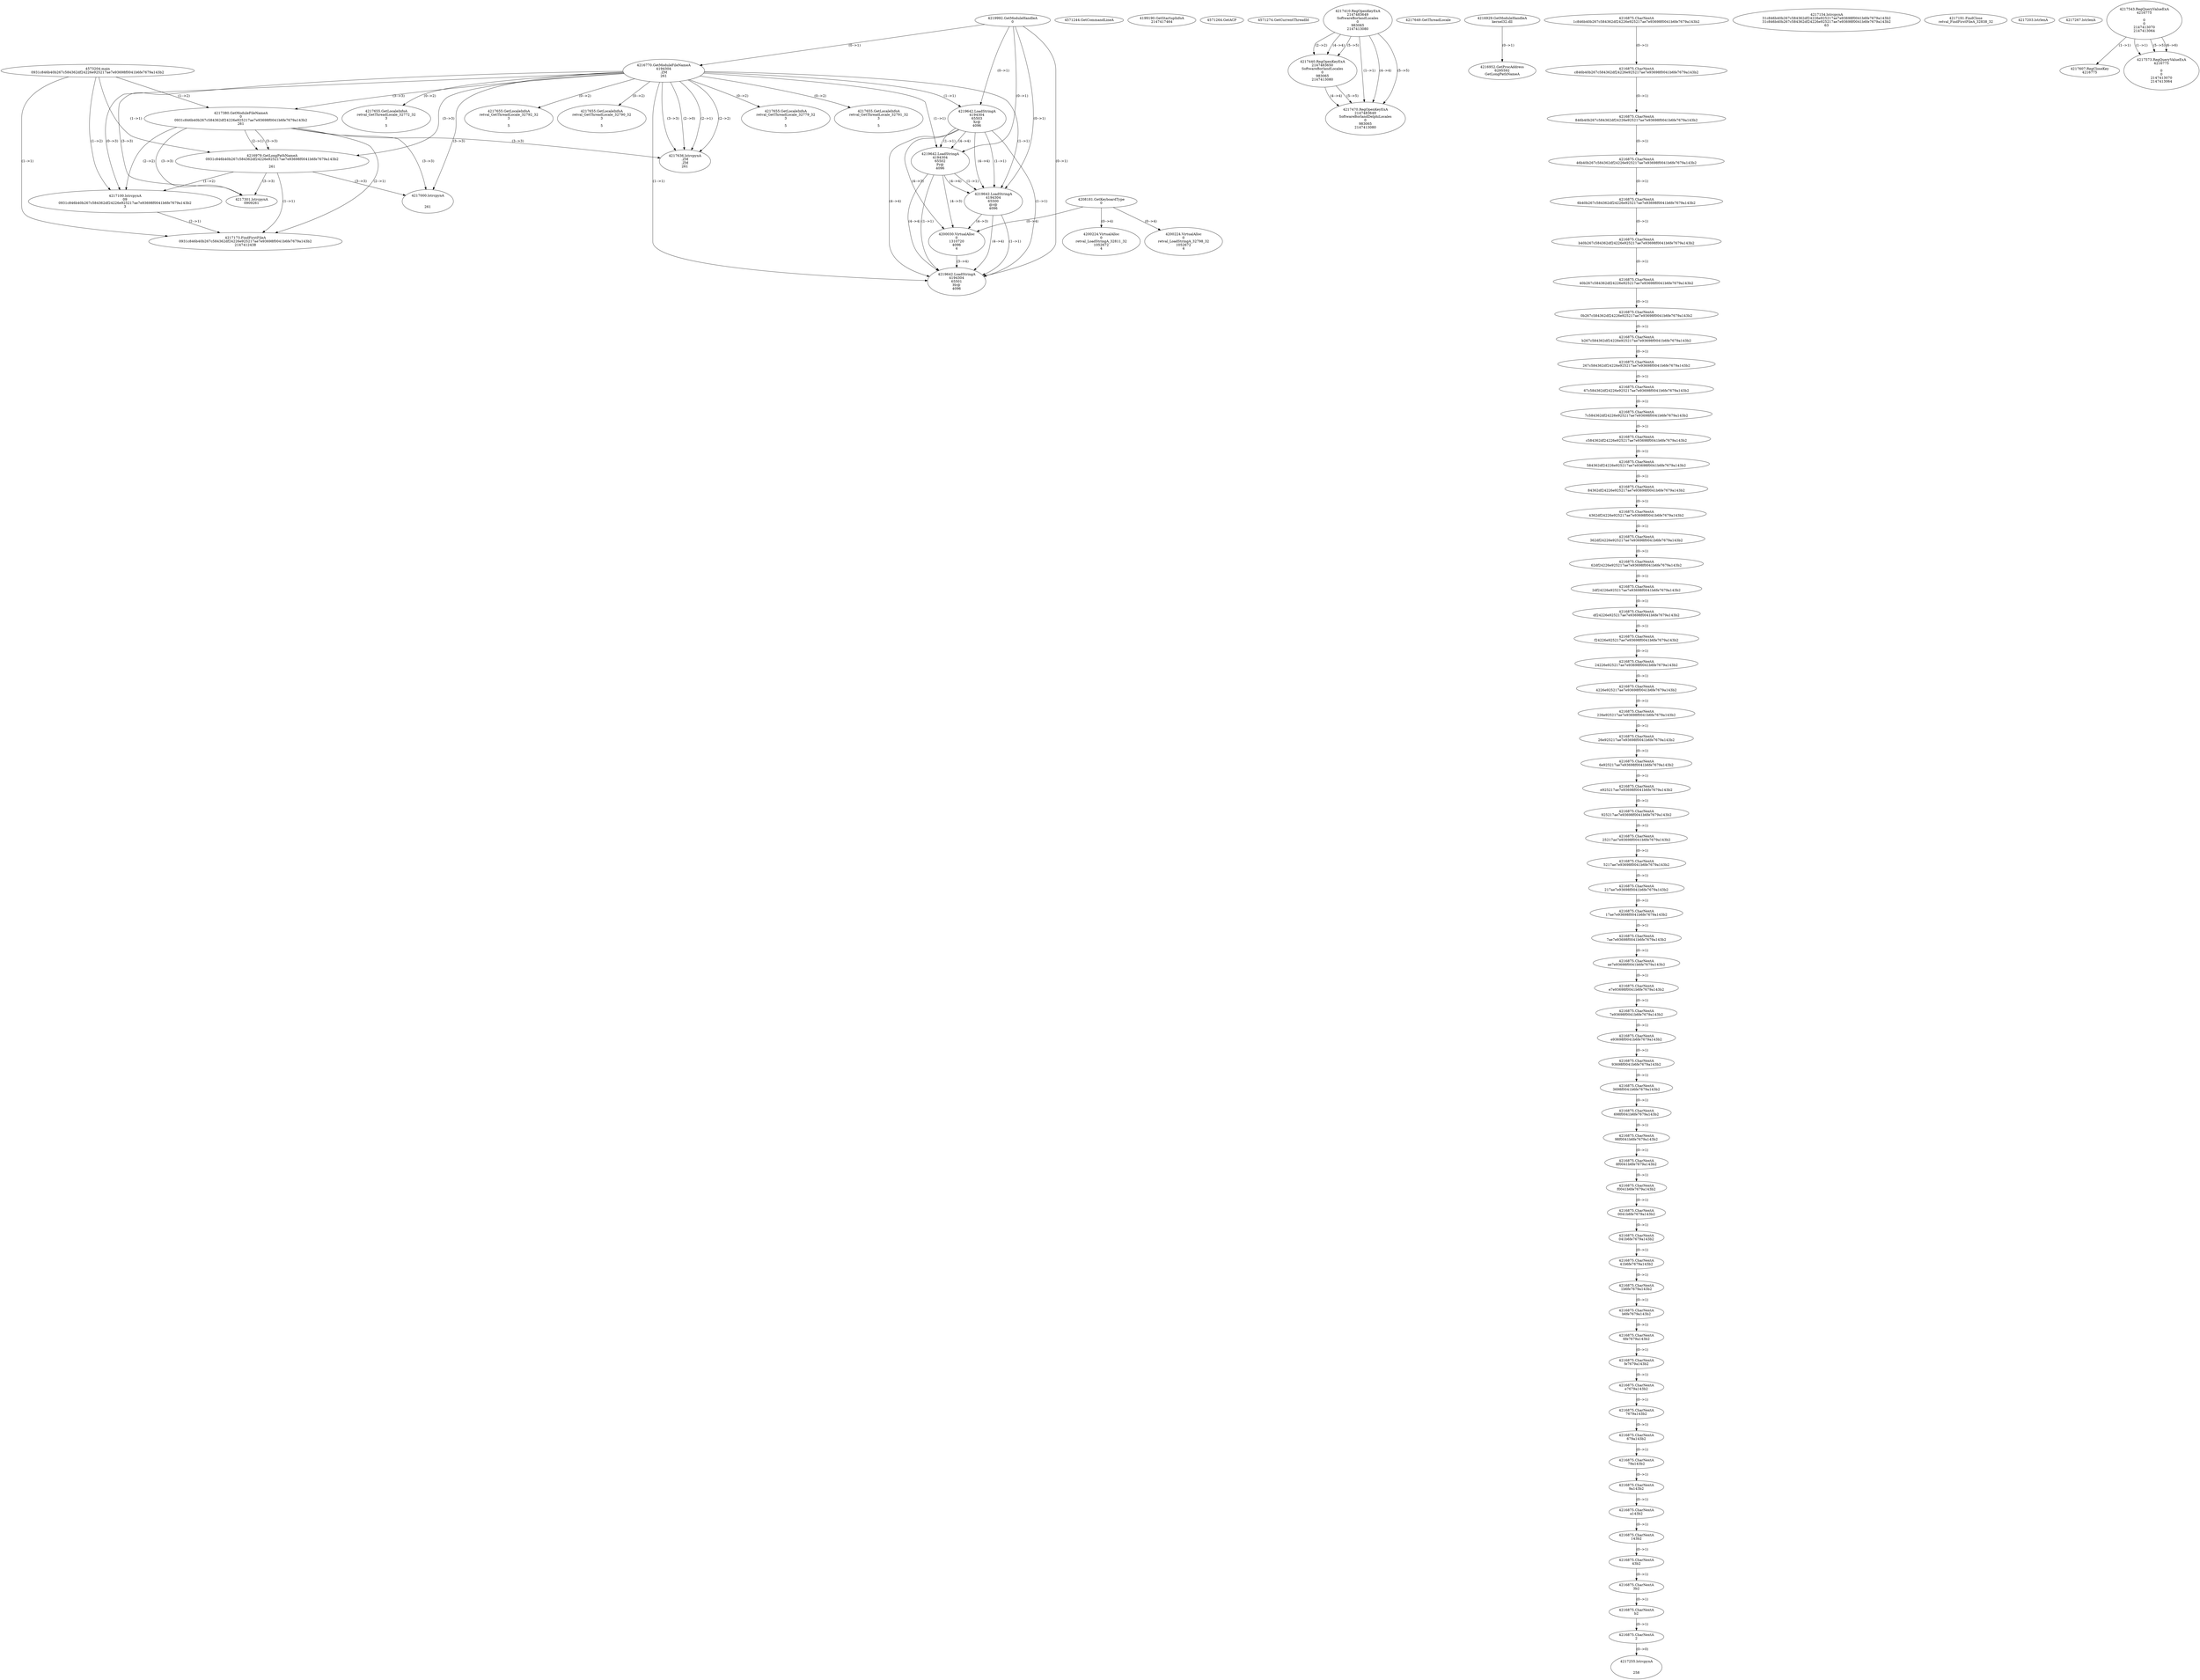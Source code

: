 // Global SCDG with merge call
digraph {
	0 [label="4573204.main
0931c846b40b267c584362df24226e925217ae7e93698f0041b6fe7679a143b2"]
	1 [label="4219992.GetModuleHandleA
0"]
	2 [label="4208181.GetKeyboardType
0"]
	3 [label="4571244.GetCommandLineA
"]
	4 [label="4199190.GetStartupInfoA
2147417464"]
	5 [label="4571264.GetACP
"]
	6 [label="4571274.GetCurrentThreadId
"]
	7 [label="4216770.GetModuleFileNameA
4194304
.ZM
261"]
	1 -> 7 [label="(0-->1)"]
	8 [label="4217380.GetModuleFileNameA
0
0931c846b40b267c584362df24226e925217ae7e93698f0041b6fe7679a143b2
261"]
	0 -> 8 [label="(1-->2)"]
	7 -> 8 [label="(3-->3)"]
	9 [label="4217410.RegOpenKeyExA
2147483649
Software\Borland\Locales
0
983065
2147413080"]
	10 [label="4217440.RegOpenKeyExA
2147483650
Software\Borland\Locales
0
983065
2147413080"]
	9 -> 10 [label="(2-->2)"]
	9 -> 10 [label="(4-->4)"]
	9 -> 10 [label="(5-->5)"]
	11 [label="4217470.RegOpenKeyExA
2147483649
Software\Borland\Delphi\Locales
0
983065
2147413080"]
	9 -> 11 [label="(1-->1)"]
	9 -> 11 [label="(4-->4)"]
	10 -> 11 [label="(4-->4)"]
	9 -> 11 [label="(5-->5)"]
	10 -> 11 [label="(5-->5)"]
	12 [label="4217636.lstrcpynA
.ZM
.ZM
261"]
	7 -> 12 [label="(2-->1)"]
	7 -> 12 [label="(2-->2)"]
	7 -> 12 [label="(3-->3)"]
	8 -> 12 [label="(3-->3)"]
	7 -> 12 [label="(2-->0)"]
	13 [label="4217649.GetThreadLocale
"]
	14 [label="4217655.GetLocaleInfoA
retval_GetThreadLocale_32772_32
3

5"]
	7 -> 14 [label="(0-->2)"]
	15 [label="4219642.LoadStringA
4194304
65503
Xr@
4096"]
	1 -> 15 [label="(0-->1)"]
	7 -> 15 [label="(1-->1)"]
	16 [label="4219642.LoadStringA
4194304
65502
Pr@
4096"]
	1 -> 16 [label="(0-->1)"]
	7 -> 16 [label="(1-->1)"]
	15 -> 16 [label="(1-->1)"]
	15 -> 16 [label="(4-->4)"]
	17 [label="4200224.VirtualAlloc
0
retval_LoadStringA_32811_32
1052672
4"]
	2 -> 17 [label="(0-->4)"]
	18 [label="4200224.VirtualAlloc
0
retval_LoadStringA_32798_32
1052672
4"]
	2 -> 18 [label="(0-->4)"]
	19 [label="4216929.GetModuleHandleA
kernel32.dll"]
	20 [label="4216952.GetProcAddress
6295592
GetLongPathNameA"]
	19 -> 20 [label="(0-->1)"]
	21 [label="4216979.GetLongPathNameA
0931c846b40b267c584362df24226e925217ae7e93698f0041b6fe7679a143b2

261"]
	0 -> 21 [label="(1-->1)"]
	8 -> 21 [label="(2-->1)"]
	7 -> 21 [label="(3-->3)"]
	8 -> 21 [label="(3-->3)"]
	22 [label="4217100.lstrcpynA
09
0931c846b40b267c584362df24226e925217ae7e93698f0041b6fe7679a143b2
3"]
	0 -> 22 [label="(1-->2)"]
	8 -> 22 [label="(2-->2)"]
	21 -> 22 [label="(1-->2)"]
	7 -> 22 [label="(0-->3)"]
	23 [label="4216875.CharNextA
1c846b40b267c584362df24226e925217ae7e93698f0041b6fe7679a143b2"]
	24 [label="4216875.CharNextA
c846b40b267c584362df24226e925217ae7e93698f0041b6fe7679a143b2"]
	23 -> 24 [label="(0-->1)"]
	25 [label="4216875.CharNextA
846b40b267c584362df24226e925217ae7e93698f0041b6fe7679a143b2"]
	24 -> 25 [label="(0-->1)"]
	26 [label="4216875.CharNextA
46b40b267c584362df24226e925217ae7e93698f0041b6fe7679a143b2"]
	25 -> 26 [label="(0-->1)"]
	27 [label="4216875.CharNextA
6b40b267c584362df24226e925217ae7e93698f0041b6fe7679a143b2"]
	26 -> 27 [label="(0-->1)"]
	28 [label="4216875.CharNextA
b40b267c584362df24226e925217ae7e93698f0041b6fe7679a143b2"]
	27 -> 28 [label="(0-->1)"]
	29 [label="4216875.CharNextA
40b267c584362df24226e925217ae7e93698f0041b6fe7679a143b2"]
	28 -> 29 [label="(0-->1)"]
	30 [label="4216875.CharNextA
0b267c584362df24226e925217ae7e93698f0041b6fe7679a143b2"]
	29 -> 30 [label="(0-->1)"]
	31 [label="4216875.CharNextA
b267c584362df24226e925217ae7e93698f0041b6fe7679a143b2"]
	30 -> 31 [label="(0-->1)"]
	32 [label="4216875.CharNextA
267c584362df24226e925217ae7e93698f0041b6fe7679a143b2"]
	31 -> 32 [label="(0-->1)"]
	33 [label="4216875.CharNextA
67c584362df24226e925217ae7e93698f0041b6fe7679a143b2"]
	32 -> 33 [label="(0-->1)"]
	34 [label="4216875.CharNextA
7c584362df24226e925217ae7e93698f0041b6fe7679a143b2"]
	33 -> 34 [label="(0-->1)"]
	35 [label="4216875.CharNextA
c584362df24226e925217ae7e93698f0041b6fe7679a143b2"]
	34 -> 35 [label="(0-->1)"]
	36 [label="4216875.CharNextA
584362df24226e925217ae7e93698f0041b6fe7679a143b2"]
	35 -> 36 [label="(0-->1)"]
	37 [label="4216875.CharNextA
84362df24226e925217ae7e93698f0041b6fe7679a143b2"]
	36 -> 37 [label="(0-->1)"]
	38 [label="4216875.CharNextA
4362df24226e925217ae7e93698f0041b6fe7679a143b2"]
	37 -> 38 [label="(0-->1)"]
	39 [label="4216875.CharNextA
362df24226e925217ae7e93698f0041b6fe7679a143b2"]
	38 -> 39 [label="(0-->1)"]
	40 [label="4216875.CharNextA
62df24226e925217ae7e93698f0041b6fe7679a143b2"]
	39 -> 40 [label="(0-->1)"]
	41 [label="4216875.CharNextA
2df24226e925217ae7e93698f0041b6fe7679a143b2"]
	40 -> 41 [label="(0-->1)"]
	42 [label="4216875.CharNextA
df24226e925217ae7e93698f0041b6fe7679a143b2"]
	41 -> 42 [label="(0-->1)"]
	43 [label="4216875.CharNextA
f24226e925217ae7e93698f0041b6fe7679a143b2"]
	42 -> 43 [label="(0-->1)"]
	44 [label="4216875.CharNextA
24226e925217ae7e93698f0041b6fe7679a143b2"]
	43 -> 44 [label="(0-->1)"]
	45 [label="4216875.CharNextA
4226e925217ae7e93698f0041b6fe7679a143b2"]
	44 -> 45 [label="(0-->1)"]
	46 [label="4216875.CharNextA
226e925217ae7e93698f0041b6fe7679a143b2"]
	45 -> 46 [label="(0-->1)"]
	47 [label="4216875.CharNextA
26e925217ae7e93698f0041b6fe7679a143b2"]
	46 -> 47 [label="(0-->1)"]
	48 [label="4216875.CharNextA
6e925217ae7e93698f0041b6fe7679a143b2"]
	47 -> 48 [label="(0-->1)"]
	49 [label="4216875.CharNextA
e925217ae7e93698f0041b6fe7679a143b2"]
	48 -> 49 [label="(0-->1)"]
	50 [label="4216875.CharNextA
925217ae7e93698f0041b6fe7679a143b2"]
	49 -> 50 [label="(0-->1)"]
	51 [label="4216875.CharNextA
25217ae7e93698f0041b6fe7679a143b2"]
	50 -> 51 [label="(0-->1)"]
	52 [label="4216875.CharNextA
5217ae7e93698f0041b6fe7679a143b2"]
	51 -> 52 [label="(0-->1)"]
	53 [label="4216875.CharNextA
217ae7e93698f0041b6fe7679a143b2"]
	52 -> 53 [label="(0-->1)"]
	54 [label="4216875.CharNextA
17ae7e93698f0041b6fe7679a143b2"]
	53 -> 54 [label="(0-->1)"]
	55 [label="4216875.CharNextA
7ae7e93698f0041b6fe7679a143b2"]
	54 -> 55 [label="(0-->1)"]
	56 [label="4216875.CharNextA
ae7e93698f0041b6fe7679a143b2"]
	55 -> 56 [label="(0-->1)"]
	57 [label="4216875.CharNextA
e7e93698f0041b6fe7679a143b2"]
	56 -> 57 [label="(0-->1)"]
	58 [label="4216875.CharNextA
7e93698f0041b6fe7679a143b2"]
	57 -> 58 [label="(0-->1)"]
	59 [label="4216875.CharNextA
e93698f0041b6fe7679a143b2"]
	58 -> 59 [label="(0-->1)"]
	60 [label="4216875.CharNextA
93698f0041b6fe7679a143b2"]
	59 -> 60 [label="(0-->1)"]
	61 [label="4216875.CharNextA
3698f0041b6fe7679a143b2"]
	60 -> 61 [label="(0-->1)"]
	62 [label="4216875.CharNextA
698f0041b6fe7679a143b2"]
	61 -> 62 [label="(0-->1)"]
	63 [label="4216875.CharNextA
98f0041b6fe7679a143b2"]
	62 -> 63 [label="(0-->1)"]
	64 [label="4216875.CharNextA
8f0041b6fe7679a143b2"]
	63 -> 64 [label="(0-->1)"]
	65 [label="4216875.CharNextA
f0041b6fe7679a143b2"]
	64 -> 65 [label="(0-->1)"]
	66 [label="4216875.CharNextA
0041b6fe7679a143b2"]
	65 -> 66 [label="(0-->1)"]
	67 [label="4216875.CharNextA
041b6fe7679a143b2"]
	66 -> 67 [label="(0-->1)"]
	68 [label="4216875.CharNextA
41b6fe7679a143b2"]
	67 -> 68 [label="(0-->1)"]
	69 [label="4216875.CharNextA
1b6fe7679a143b2"]
	68 -> 69 [label="(0-->1)"]
	70 [label="4216875.CharNextA
b6fe7679a143b2"]
	69 -> 70 [label="(0-->1)"]
	71 [label="4216875.CharNextA
6fe7679a143b2"]
	70 -> 71 [label="(0-->1)"]
	72 [label="4216875.CharNextA
fe7679a143b2"]
	71 -> 72 [label="(0-->1)"]
	73 [label="4216875.CharNextA
e7679a143b2"]
	72 -> 73 [label="(0-->1)"]
	74 [label="4216875.CharNextA
7679a143b2"]
	73 -> 74 [label="(0-->1)"]
	75 [label="4216875.CharNextA
679a143b2"]
	74 -> 75 [label="(0-->1)"]
	76 [label="4216875.CharNextA
79a143b2"]
	75 -> 76 [label="(0-->1)"]
	77 [label="4216875.CharNextA
9a143b2"]
	76 -> 77 [label="(0-->1)"]
	78 [label="4216875.CharNextA
a143b2"]
	77 -> 78 [label="(0-->1)"]
	79 [label="4216875.CharNextA
143b2"]
	78 -> 79 [label="(0-->1)"]
	80 [label="4216875.CharNextA
43b2"]
	79 -> 80 [label="(0-->1)"]
	81 [label="4216875.CharNextA
3b2"]
	80 -> 81 [label="(0-->1)"]
	82 [label="4216875.CharNextA
b2"]
	81 -> 82 [label="(0-->1)"]
	83 [label="4216875.CharNextA
2"]
	82 -> 83 [label="(0-->1)"]
	84 [label="4217154.lstrcpynA
31c846b40b267c584362df24226e925217ae7e93698f0041b6fe7679a143b2
31c846b40b267c584362df24226e925217ae7e93698f0041b6fe7679a143b2
63"]
	85 [label="4217173.FindFirstFileA
0931c846b40b267c584362df24226e925217ae7e93698f0041b6fe7679a143b2
2147412438"]
	0 -> 85 [label="(1-->1)"]
	8 -> 85 [label="(2-->1)"]
	21 -> 85 [label="(1-->1)"]
	22 -> 85 [label="(2-->1)"]
	86 [label="4217191.FindClose
retval_FindFirstFileA_32838_32"]
	87 [label="4217203.lstrlenA
"]
	88 [label="4217255.lstrcpynA


258"]
	83 -> 88 [label="(0-->0)"]
	89 [label="4217267.lstrlenA
"]
	90 [label="4217301.lstrcpynA
09\
09\
261"]
	7 -> 90 [label="(3-->3)"]
	8 -> 90 [label="(3-->3)"]
	21 -> 90 [label="(3-->3)"]
	91 [label="4217000.lstrcpynA


261"]
	7 -> 91 [label="(3-->3)"]
	8 -> 91 [label="(3-->3)"]
	21 -> 91 [label="(3-->3)"]
	92 [label="4217543.RegQueryValueExA
4216775

0
0
2147413070
2147413064"]
	93 [label="4217607.RegCloseKey
4216775"]
	92 -> 93 [label="(1-->1)"]
	94 [label="4217655.GetLocaleInfoA
retval_GetThreadLocale_32792_32
3

5"]
	7 -> 94 [label="(0-->2)"]
	95 [label="4219642.LoadStringA
4194304
65500
@r@
4096"]
	1 -> 95 [label="(0-->1)"]
	7 -> 95 [label="(1-->1)"]
	15 -> 95 [label="(1-->1)"]
	16 -> 95 [label="(1-->1)"]
	15 -> 95 [label="(4-->4)"]
	16 -> 95 [label="(4-->4)"]
	96 [label="4217573.RegQueryValueExA
4216775

0
0
2147413070
2147413064"]
	92 -> 96 [label="(1-->1)"]
	92 -> 96 [label="(5-->5)"]
	92 -> 96 [label="(6-->6)"]
	97 [label="4217655.GetLocaleInfoA
retval_GetThreadLocale_32790_32
3

5"]
	7 -> 97 [label="(0-->2)"]
	98 [label="4200030.VirtualAlloc
0
1310720
4096
4"]
	15 -> 98 [label="(4-->3)"]
	16 -> 98 [label="(4-->3)"]
	95 -> 98 [label="(4-->3)"]
	2 -> 98 [label="(0-->4)"]
	99 [label="4217655.GetLocaleInfoA
retval_GetThreadLocale_32779_32
3

5"]
	7 -> 99 [label="(0-->2)"]
	100 [label="4217655.GetLocaleInfoA
retval_GetThreadLocale_32791_32
3

5"]
	7 -> 100 [label="(0-->2)"]
	101 [label="4219642.LoadStringA
4194304
65501
Hr@
4096"]
	1 -> 101 [label="(0-->1)"]
	7 -> 101 [label="(1-->1)"]
	15 -> 101 [label="(1-->1)"]
	16 -> 101 [label="(1-->1)"]
	95 -> 101 [label="(1-->1)"]
	15 -> 101 [label="(4-->4)"]
	16 -> 101 [label="(4-->4)"]
	95 -> 101 [label="(4-->4)"]
	98 -> 101 [label="(3-->4)"]
}
